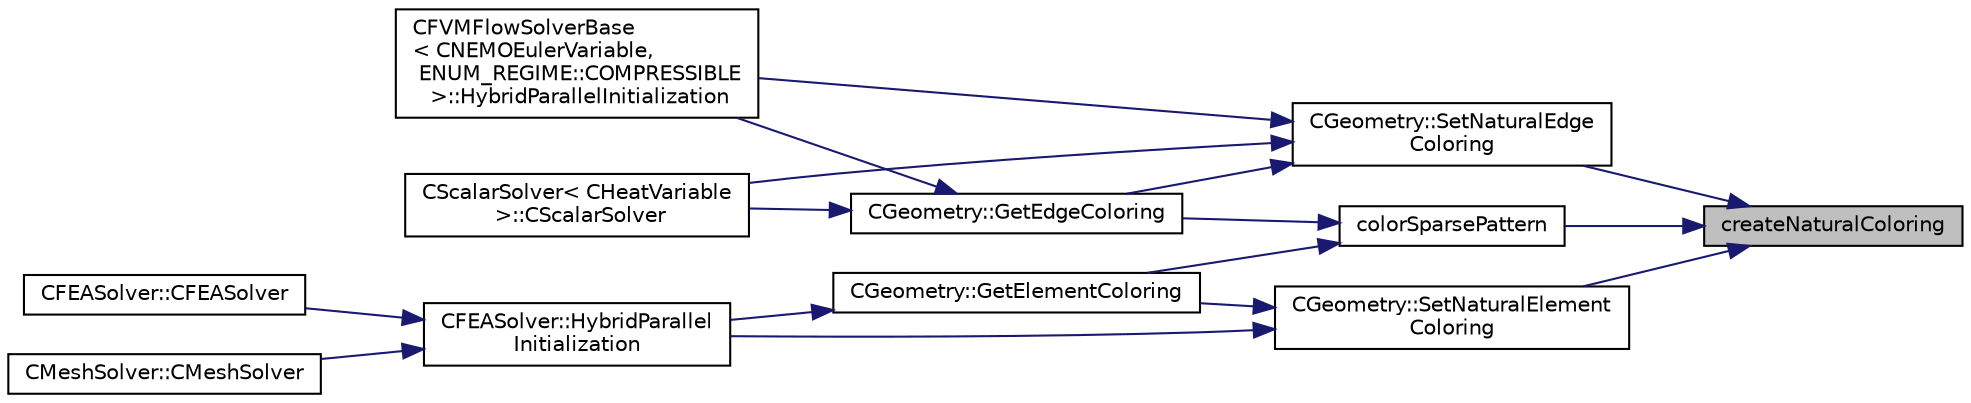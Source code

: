 digraph "createNaturalColoring"
{
 // LATEX_PDF_SIZE
  edge [fontname="Helvetica",fontsize="10",labelfontname="Helvetica",labelfontsize="10"];
  node [fontname="Helvetica",fontsize="10",shape=record];
  rankdir="RL";
  Node1 [label="createNaturalColoring",height=0.2,width=0.4,color="black", fillcolor="grey75", style="filled", fontcolor="black",tooltip="Create the natural coloring (equivalent to the normal sequential loop order) for a given number of in..."];
  Node1 -> Node2 [dir="back",color="midnightblue",fontsize="10",style="solid",fontname="Helvetica"];
  Node2 [label="colorSparsePattern",height=0.2,width=0.4,color="black", fillcolor="white", style="filled",URL="$group__Graph.html#ga527868d0180e46647d482ad97bba6b32",tooltip="Color contiguous groups of outer indices of a sparse pattern such that within each color,..."];
  Node2 -> Node3 [dir="back",color="midnightblue",fontsize="10",style="solid",fontname="Helvetica"];
  Node3 [label="CGeometry::GetEdgeColoring",height=0.2,width=0.4,color="black", fillcolor="white", style="filled",URL="$classCGeometry.html#a520ec0a286bb1962e537196f7626849d",tooltip="Get the edge coloring."];
  Node3 -> Node4 [dir="back",color="midnightblue",fontsize="10",style="solid",fontname="Helvetica"];
  Node4 [label="CScalarSolver\< CHeatVariable\l \>::CScalarSolver",height=0.2,width=0.4,color="black", fillcolor="white", style="filled",URL="$classCScalarSolver.html#a1afc69d5b797a6ca3951cc43e5594313",tooltip="Constructor of the class."];
  Node3 -> Node5 [dir="back",color="midnightblue",fontsize="10",style="solid",fontname="Helvetica"];
  Node5 [label="CFVMFlowSolverBase\l\< CNEMOEulerVariable,\l ENUM_REGIME::COMPRESSIBLE\l \>::HybridParallelInitialization",height=0.2,width=0.4,color="black", fillcolor="white", style="filled",URL="$classCFVMFlowSolverBase.html#add3f32c09f3bb0032ed4cc4144ec8b10",tooltip="Initialize thread parallel variables."];
  Node2 -> Node6 [dir="back",color="midnightblue",fontsize="10",style="solid",fontname="Helvetica"];
  Node6 [label="CGeometry::GetElementColoring",height=0.2,width=0.4,color="black", fillcolor="white", style="filled",URL="$classCGeometry.html#a0958106e0ba545db5ff7fdcf7a8583ba",tooltip="Get the element coloring."];
  Node6 -> Node7 [dir="back",color="midnightblue",fontsize="10",style="solid",fontname="Helvetica"];
  Node7 [label="CFEASolver::HybridParallel\lInitialization",height=0.2,width=0.4,color="black", fillcolor="white", style="filled",URL="$classCFEASolver.html#abcef9eb21dd43cbf8598bdfea0f9fef8",tooltip="Actions required to initialize the supporting variables for hybrid parallel execution."];
  Node7 -> Node8 [dir="back",color="midnightblue",fontsize="10",style="solid",fontname="Helvetica"];
  Node8 [label="CFEASolver::CFEASolver",height=0.2,width=0.4,color="black", fillcolor="white", style="filled",URL="$classCFEASolver.html#a1d4c7d17d9c7143d3079fc78fae1599d",tooltip=" "];
  Node7 -> Node9 [dir="back",color="midnightblue",fontsize="10",style="solid",fontname="Helvetica"];
  Node9 [label="CMeshSolver::CMeshSolver",height=0.2,width=0.4,color="black", fillcolor="white", style="filled",URL="$classCMeshSolver.html#a728930536c48c01f17b91808115fdb91",tooltip="Constructor of the class."];
  Node1 -> Node10 [dir="back",color="midnightblue",fontsize="10",style="solid",fontname="Helvetica"];
  Node10 [label="CGeometry::SetNaturalEdge\lColoring",height=0.2,width=0.4,color="black", fillcolor="white", style="filled",URL="$classCGeometry.html#a44e61cae2c9f90993e25988f794acb9f",tooltip="Force the natural (sequential) edge coloring."];
  Node10 -> Node4 [dir="back",color="midnightblue",fontsize="10",style="solid",fontname="Helvetica"];
  Node10 -> Node3 [dir="back",color="midnightblue",fontsize="10",style="solid",fontname="Helvetica"];
  Node10 -> Node5 [dir="back",color="midnightblue",fontsize="10",style="solid",fontname="Helvetica"];
  Node1 -> Node11 [dir="back",color="midnightblue",fontsize="10",style="solid",fontname="Helvetica"];
  Node11 [label="CGeometry::SetNaturalElement\lColoring",height=0.2,width=0.4,color="black", fillcolor="white", style="filled",URL="$classCGeometry.html#a150d5535645653c34a0da93e7b959090",tooltip="Force the natural (sequential) element coloring."];
  Node11 -> Node6 [dir="back",color="midnightblue",fontsize="10",style="solid",fontname="Helvetica"];
  Node11 -> Node7 [dir="back",color="midnightblue",fontsize="10",style="solid",fontname="Helvetica"];
}
